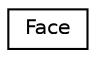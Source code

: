digraph "Graphical Class Hierarchy"
{
  edge [fontname="Helvetica",fontsize="10",labelfontname="Helvetica",labelfontsize="10"];
  node [fontname="Helvetica",fontsize="10",shape=record];
  rankdir="LR";
  Node0 [label="Face",height=0.2,width=0.4,color="black", fillcolor="white", style="filled",URL="$classFace.html"];
}
